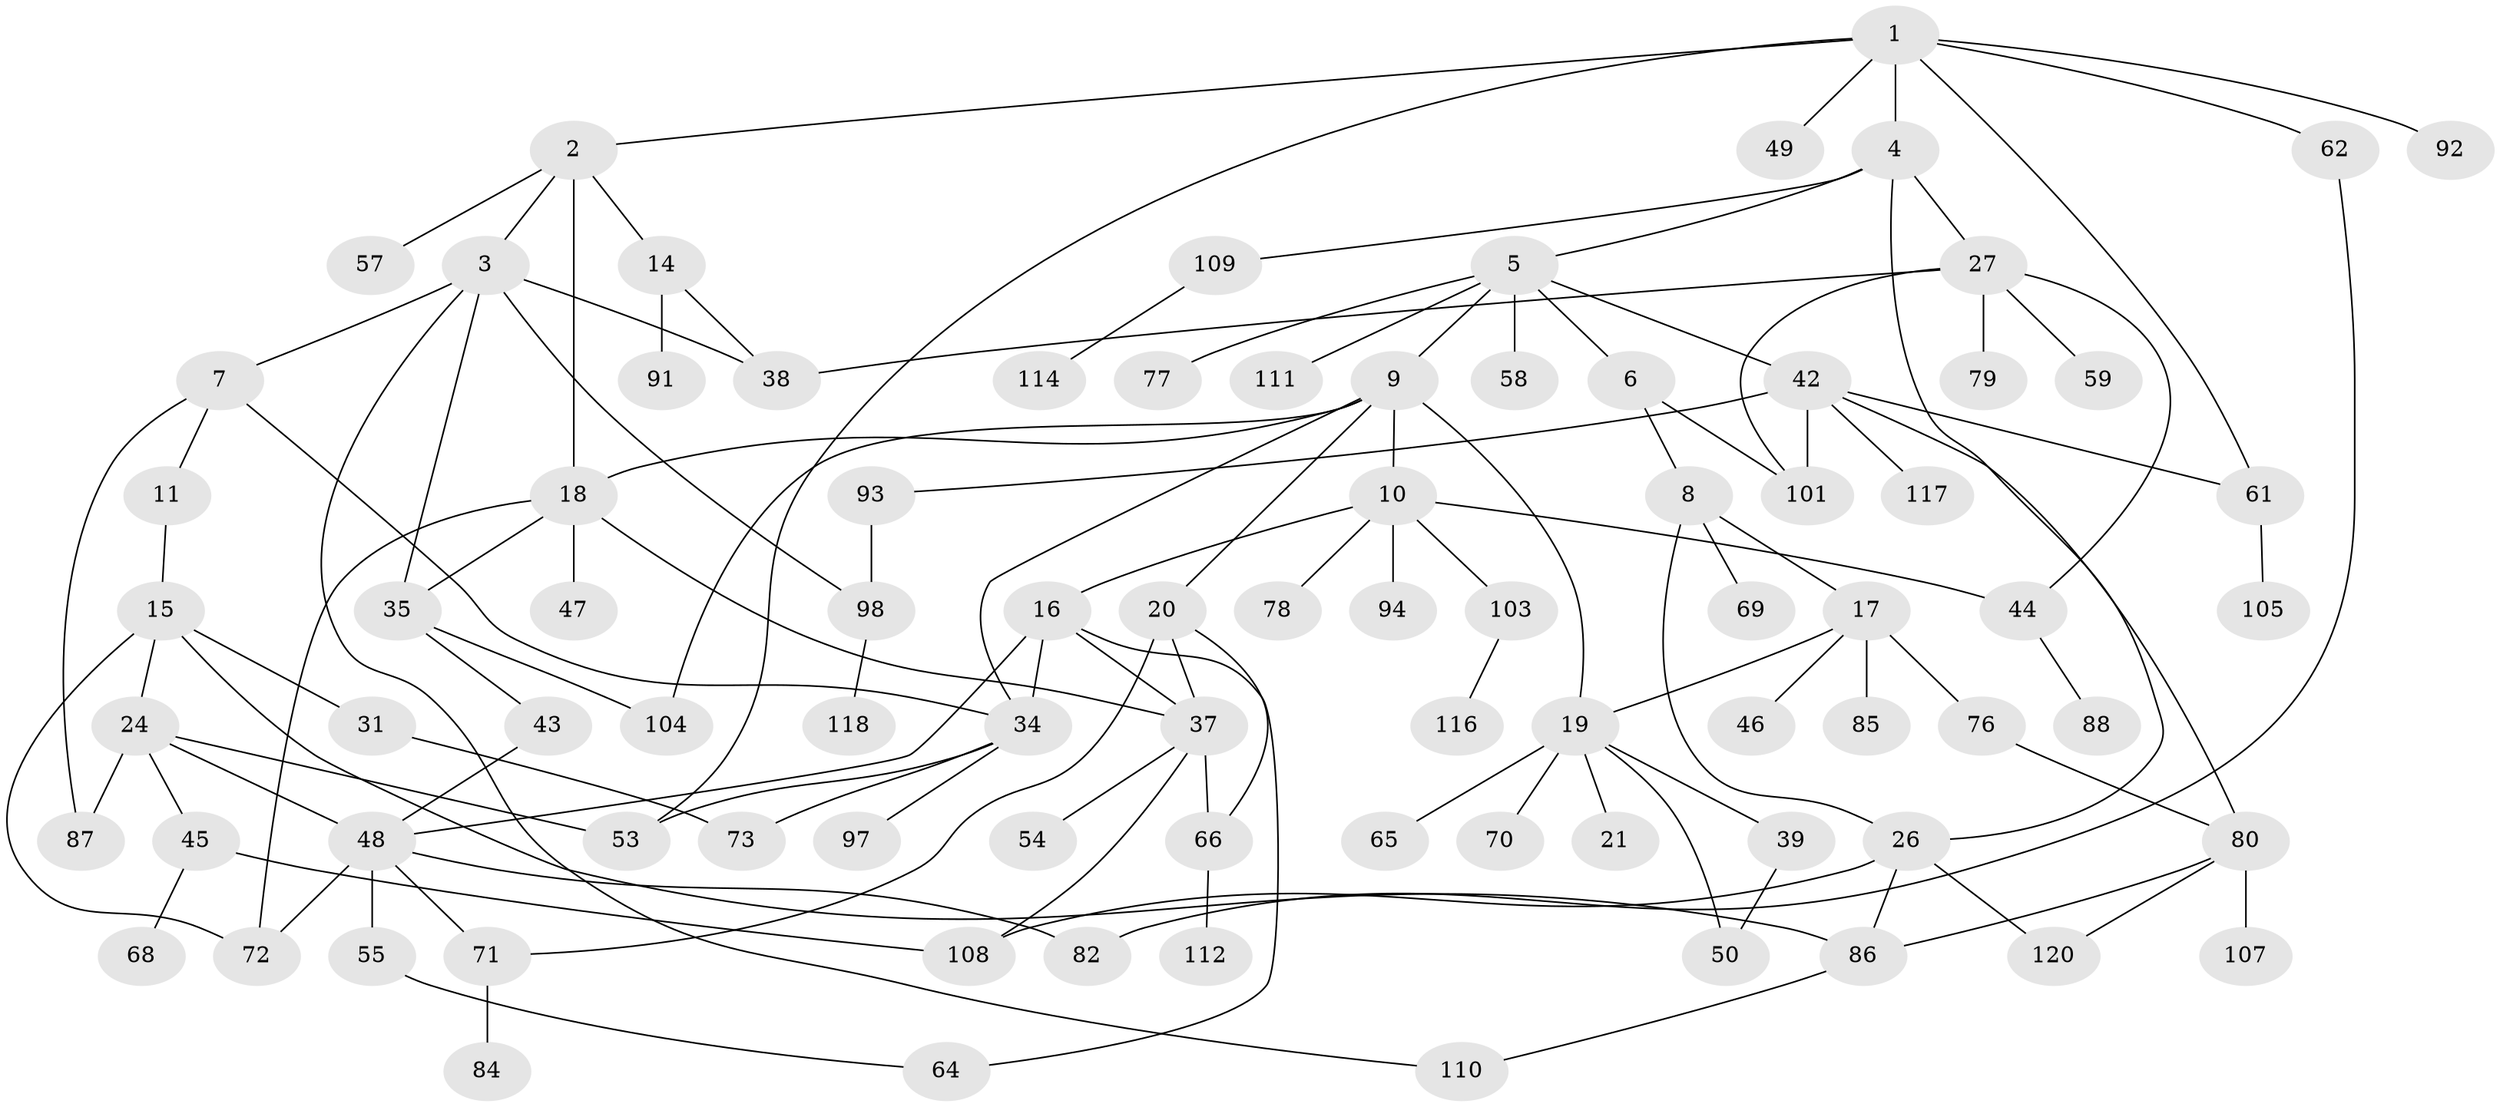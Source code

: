 // Generated by graph-tools (version 1.1) at 2025/51/02/27/25 19:51:38]
// undirected, 86 vertices, 121 edges
graph export_dot {
graph [start="1"]
  node [color=gray90,style=filled];
  1 [super="+23"];
  2;
  3 [super="+83"];
  4 [super="+25"];
  5 [super="+40"];
  6;
  7;
  8 [super="+12"];
  9 [super="+36"];
  10 [super="+52"];
  11 [super="+13"];
  14 [super="+113"];
  15 [super="+28"];
  16 [super="+32"];
  17 [super="+22"];
  18 [super="+51"];
  19 [super="+56"];
  20 [super="+60"];
  21;
  24 [super="+29"];
  26 [super="+33"];
  27 [super="+30"];
  31;
  34 [super="+89"];
  35 [super="+41"];
  37 [super="+74"];
  38;
  39 [super="+96"];
  42 [super="+102"];
  43;
  44;
  45;
  46;
  47;
  48 [super="+106"];
  49;
  50 [super="+90"];
  53 [super="+75"];
  54;
  55;
  57;
  58 [super="+63"];
  59;
  61 [super="+81"];
  62 [super="+99"];
  64;
  65 [super="+67"];
  66;
  68;
  69;
  70;
  71;
  72;
  73;
  76;
  77;
  78;
  79;
  80 [super="+100"];
  82;
  84 [super="+115"];
  85;
  86 [super="+95"];
  87;
  88;
  91;
  92;
  93;
  94;
  97;
  98;
  101;
  103;
  104;
  105;
  107;
  108 [super="+119"];
  109;
  110;
  111;
  112;
  114;
  116;
  117;
  118;
  120;
  1 -- 2;
  1 -- 4;
  1 -- 49;
  1 -- 92;
  1 -- 61;
  1 -- 62;
  1 -- 53;
  2 -- 3;
  2 -- 14;
  2 -- 57;
  2 -- 18;
  3 -- 7;
  3 -- 98;
  3 -- 35;
  3 -- 110;
  3 -- 38;
  4 -- 5;
  4 -- 26;
  4 -- 27;
  4 -- 109;
  5 -- 6;
  5 -- 9;
  5 -- 42;
  5 -- 58;
  5 -- 111;
  5 -- 77;
  6 -- 8;
  6 -- 101;
  7 -- 11;
  7 -- 34;
  7 -- 87;
  8 -- 17;
  8 -- 26;
  8 -- 69;
  9 -- 10;
  9 -- 18;
  9 -- 19;
  9 -- 20;
  9 -- 104;
  9 -- 34;
  10 -- 16;
  10 -- 44;
  10 -- 94;
  10 -- 78;
  10 -- 103;
  11 -- 15;
  14 -- 38;
  14 -- 91;
  15 -- 24;
  15 -- 72;
  15 -- 31;
  15 -- 86;
  16 -- 48;
  16 -- 64;
  16 -- 34;
  16 -- 37;
  17 -- 85;
  17 -- 76;
  17 -- 46;
  17 -- 19;
  18 -- 35;
  18 -- 47;
  18 -- 72;
  18 -- 37;
  19 -- 21;
  19 -- 39 [weight=2];
  19 -- 50;
  19 -- 70;
  19 -- 65;
  20 -- 37;
  20 -- 66;
  20 -- 71;
  24 -- 45;
  24 -- 87;
  24 -- 48;
  24 -- 53;
  26 -- 108;
  26 -- 120;
  26 -- 86;
  27 -- 38;
  27 -- 101;
  27 -- 59;
  27 -- 44;
  27 -- 79;
  31 -- 73;
  34 -- 73;
  34 -- 97;
  34 -- 53;
  35 -- 104;
  35 -- 43;
  37 -- 54;
  37 -- 66;
  37 -- 108;
  39 -- 50;
  42 -- 93;
  42 -- 117;
  42 -- 101;
  42 -- 80;
  42 -- 61;
  43 -- 48;
  44 -- 88;
  45 -- 68;
  45 -- 108;
  48 -- 55;
  48 -- 82;
  48 -- 71;
  48 -- 72;
  55 -- 64;
  61 -- 105;
  62 -- 82;
  66 -- 112;
  71 -- 84;
  76 -- 80;
  80 -- 86;
  80 -- 120;
  80 -- 107;
  86 -- 110;
  93 -- 98;
  98 -- 118;
  103 -- 116;
  109 -- 114;
}
